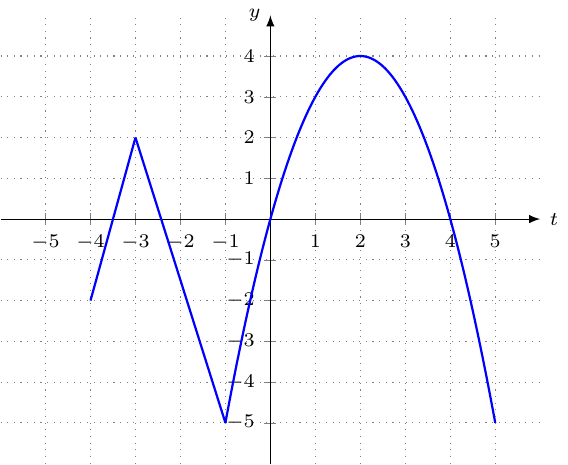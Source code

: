 \documentclass[crop,tikz]{standalone}
\usepackage{pgfplots}
\pgfplotsset{compat=1.16}
\usetikzlibrary{shapes.geometric,positioning}
\begin{document}
  \begin{tikzpicture}[font=\scriptsize]
    \begin{axis}[axis x line=center,axis y line=center,xlabel={$t$},ylabel={$y$},xlabel style={right},ylabel style={left},xmin=-6,xmax=6,xtick={-5,-4,-3,-2,-1,0,1,2,3,4,5},ymin=-6,ymax=5,ytick={-5,-4,-3,-2,-1,0,1,2,3,4},axis line style={-latex},major grid style={dotted,gray},grid=major]
      \addplot[mark=none,domain=-1:5,color=blue,thick,samples=200] {-(x-2)^2+4};
      \addplot[mark=none,color=blue,thick] coordinates {(-1,-5)(-3,2)};
      \addplot[mark=none,color=blue,thick] coordinates {(-3,2)(-4,-2)};
    \end{axis}
  \end{tikzpicture}%
\end{document}